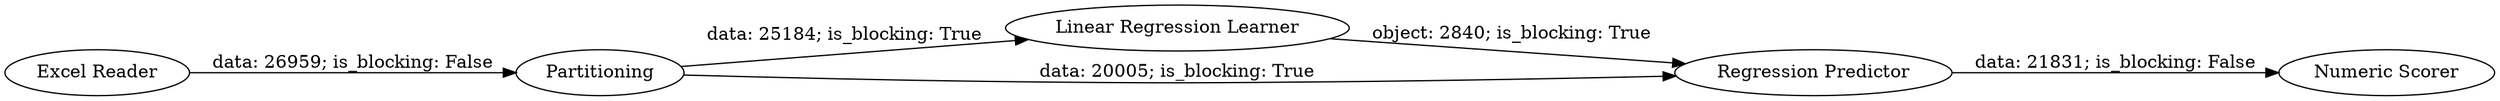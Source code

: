 digraph {
	"4791481781544384193_3" [label="Linear Regression Learner"]
	"4791481781544384193_1" [label="Excel Reader"]
	"4791481781544384193_5" [label="Numeric Scorer"]
	"4791481781544384193_2" [label=Partitioning]
	"4791481781544384193_4" [label="Regression Predictor"]
	"4791481781544384193_1" -> "4791481781544384193_2" [label="data: 26959; is_blocking: False"]
	"4791481781544384193_2" -> "4791481781544384193_3" [label="data: 25184; is_blocking: True"]
	"4791481781544384193_4" -> "4791481781544384193_5" [label="data: 21831; is_blocking: False"]
	"4791481781544384193_3" -> "4791481781544384193_4" [label="object: 2840; is_blocking: True"]
	"4791481781544384193_2" -> "4791481781544384193_4" [label="data: 20005; is_blocking: True"]
	rankdir=LR
}

